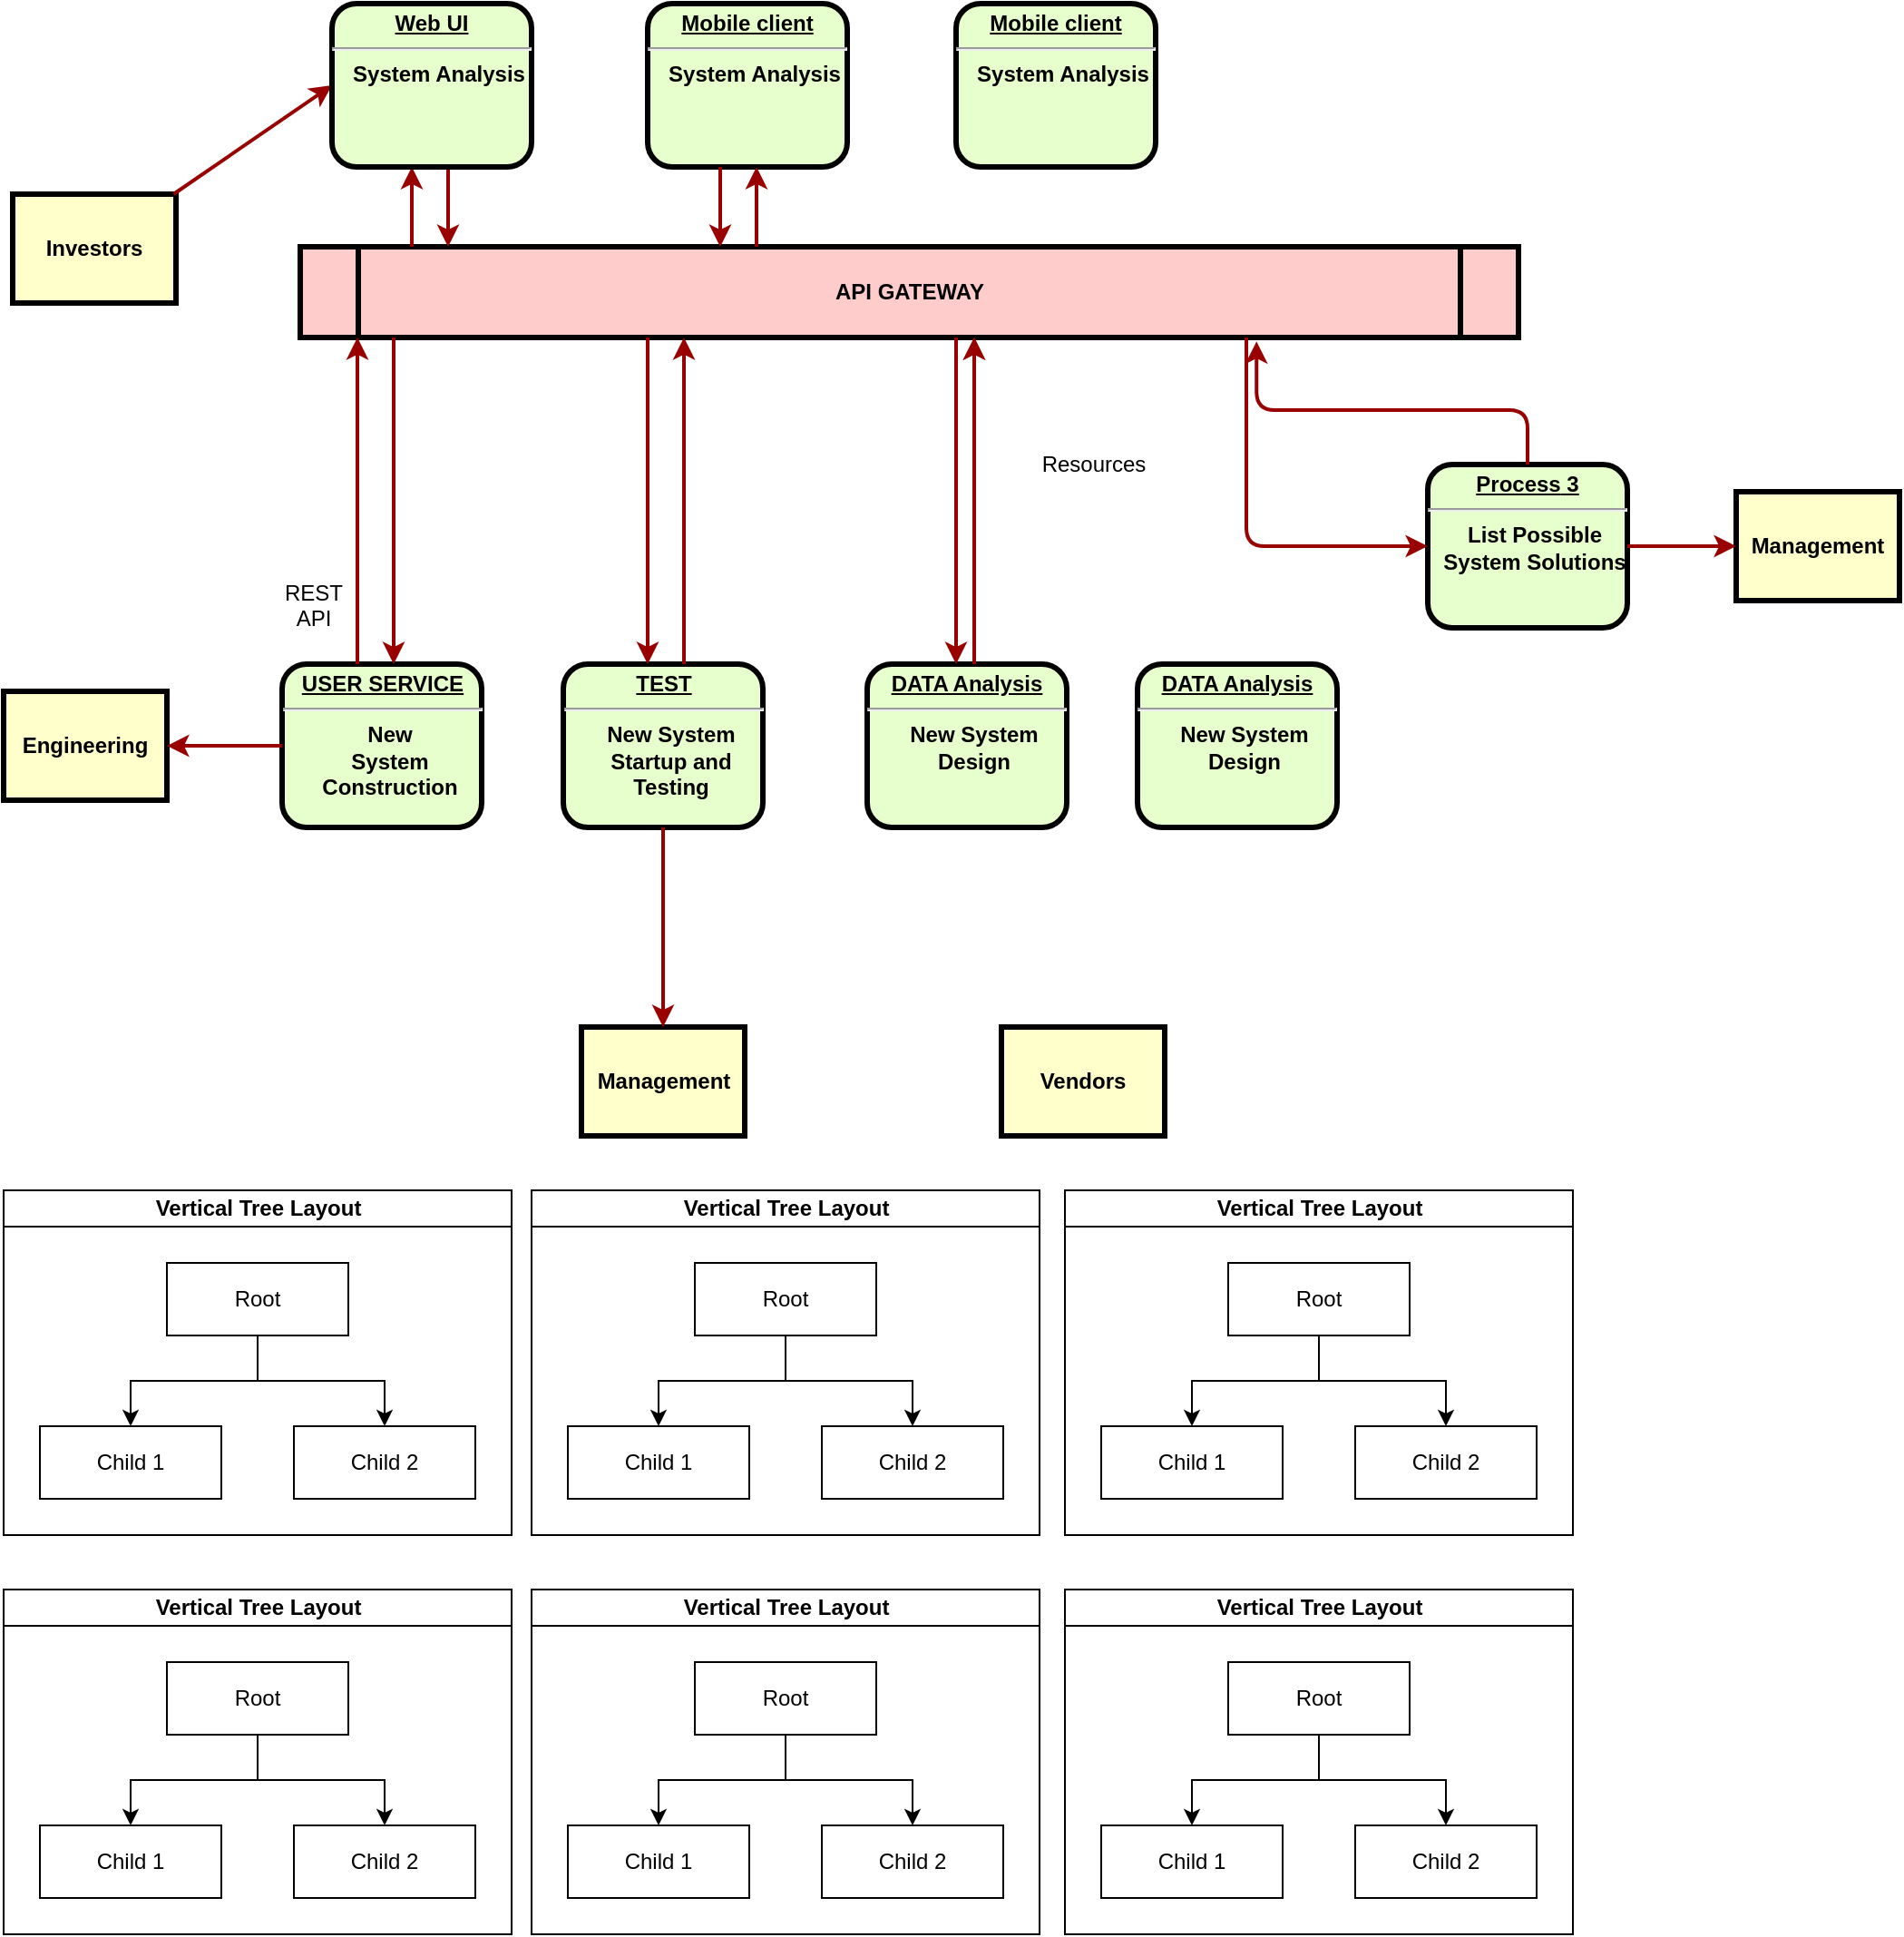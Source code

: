 <mxfile version="13.6.4" type="github">
  <diagram name="Page-1" id="c7558073-3199-34d8-9f00-42111426c3f3">
    <mxGraphModel dx="1180" dy="662" grid="1" gridSize="10" guides="1" tooltips="1" connect="1" arrows="1" fold="1" page="1" pageScale="1" pageWidth="826" pageHeight="1169" background="#ffffff" math="0" shadow="0">
      <root>
        <mxCell id="0" />
        <mxCell id="1" parent="0" />
        <mxCell id="4" value="Investors" style="whiteSpace=wrap;align=center;verticalAlign=middle;fontStyle=1;strokeWidth=3;fillColor=#FFFFCC" parent="1" vertex="1">
          <mxGeometry x="40" y="251" width="90" height="60" as="geometry" />
        </mxCell>
        <mxCell id="5" value="API GATEWAY" style="shape=process;whiteSpace=wrap;align=center;verticalAlign=middle;size=0.048;fontStyle=1;strokeWidth=3;fillColor=#FFCCCC" parent="1" vertex="1">
          <mxGeometry x="198.5" y="280" width="671.5" height="50" as="geometry" />
        </mxCell>
        <mxCell id="6" value="&lt;p style=&quot;margin: 0px ; margin-top: 4px ; text-align: center ; text-decoration: underline&quot;&gt;&lt;strong&gt;Mobile client&lt;/strong&gt;&lt;/p&gt;&lt;hr&gt;&lt;p style=&quot;margin: 0px ; margin-left: 8px&quot;&gt;System Analysis&lt;/p&gt;" style="verticalAlign=middle;align=center;overflow=fill;fontSize=12;fontFamily=Helvetica;html=1;rounded=1;fontStyle=1;strokeWidth=3;fillColor=#E6FFCC" parent="1" vertex="1">
          <mxGeometry x="390" y="146" width="110" height="90" as="geometry" />
        </mxCell>
        <mxCell id="7" value="&lt;p style=&quot;margin: 0px; margin-top: 4px; text-align: center; text-decoration: underline;&quot;&gt;&lt;strong&gt;&lt;strong&gt;Process&lt;/strong&gt; 3&lt;br /&gt;&lt;/strong&gt;&lt;/p&gt;&lt;hr /&gt;&lt;p style=&quot;margin: 0px; margin-left: 8px;&quot;&gt;List Possible&lt;/p&gt;&lt;p style=&quot;margin: 0px; margin-left: 8px;&quot;&gt;System Solutions&lt;/p&gt;" style="verticalAlign=middle;align=center;overflow=fill;fontSize=12;fontFamily=Helvetica;html=1;rounded=1;fontStyle=1;strokeWidth=3;fillColor=#E6FFCC" parent="1" vertex="1">
          <mxGeometry x="820" y="400" width="110" height="90" as="geometry" />
        </mxCell>
        <mxCell id="9" value="&lt;p style=&quot;margin: 0px ; margin-top: 4px ; text-align: center ; text-decoration: underline&quot;&gt;&lt;strong&gt;DATA Analysis&lt;/strong&gt;&lt;/p&gt;&lt;hr&gt;&lt;p style=&quot;margin: 0px ; margin-left: 8px&quot;&gt;New System&lt;/p&gt;&lt;p style=&quot;margin: 0px ; margin-left: 8px&quot;&gt;Design&lt;/p&gt;" style="verticalAlign=middle;align=center;overflow=fill;fontSize=12;fontFamily=Helvetica;html=1;rounded=1;fontStyle=1;strokeWidth=3;fillColor=#E6FFCC" parent="1" vertex="1">
          <mxGeometry x="511" y="510" width="110" height="90" as="geometry" />
        </mxCell>
        <mxCell id="10" value="&lt;p style=&quot;margin: 0px ; margin-top: 4px ; text-align: center ; text-decoration: underline&quot;&gt;&lt;strong&gt;USER SERVICE&lt;/strong&gt;&lt;/p&gt;&lt;hr&gt;&lt;p style=&quot;margin: 0px ; margin-left: 8px&quot;&gt;New&lt;/p&gt;&lt;p style=&quot;margin: 0px ; margin-left: 8px&quot;&gt;System&lt;/p&gt;&lt;p style=&quot;margin: 0px ; margin-left: 8px&quot;&gt;Construction&lt;/p&gt;" style="verticalAlign=middle;align=center;overflow=fill;fontSize=12;fontFamily=Helvetica;html=1;rounded=1;fontStyle=1;strokeWidth=3;fillColor=#E6FFCC" parent="1" vertex="1">
          <mxGeometry x="188.5" y="510" width="110" height="90" as="geometry" />
        </mxCell>
        <mxCell id="12" value="Management" style="whiteSpace=wrap;align=center;verticalAlign=middle;fontStyle=1;strokeWidth=3;fillColor=#FFFFCC" parent="1" vertex="1">
          <mxGeometry x="990" y="415" width="90" height="60" as="geometry" />
        </mxCell>
        <mxCell id="13" value="Management" style="whiteSpace=wrap;align=center;verticalAlign=middle;fontStyle=1;strokeWidth=3;fillColor=#FFFFCC" parent="1" vertex="1">
          <mxGeometry x="353.5" y="710" width="90" height="60" as="geometry" />
        </mxCell>
        <mxCell id="14" value="Engineering" style="whiteSpace=wrap;align=center;verticalAlign=middle;fontStyle=1;strokeWidth=3;fillColor=#FFFFCC" parent="1" vertex="1">
          <mxGeometry x="35.0" y="525.0" width="90" height="60" as="geometry" />
        </mxCell>
        <mxCell id="15" value="Vendors" style="whiteSpace=wrap;align=center;verticalAlign=middle;fontStyle=1;strokeWidth=3;fillColor=#FFFFCC" parent="1" vertex="1">
          <mxGeometry x="585.0" y="710" width="90" height="60" as="geometry" />
        </mxCell>
        <mxCell id="37" value="" style="edgeStyle=none;noEdgeStyle=1;strokeColor=#990000;strokeWidth=2;entryX=0;entryY=0.5;entryDx=0;entryDy=0;" parent="1" source="4" target="MRv741z08kMAwNtviTka-96" edge="1">
          <mxGeometry width="100" height="100" relative="1" as="geometry">
            <mxPoint x="280" y="190" as="sourcePoint" />
            <mxPoint x="233.5" y="215.324" as="targetPoint" />
          </mxGeometry>
        </mxCell>
        <mxCell id="11" value="&lt;p style=&quot;margin: 0px ; margin-top: 4px ; text-align: center ; text-decoration: underline&quot;&gt;&lt;strong&gt;TEST&lt;/strong&gt;&lt;/p&gt;&lt;hr&gt;&lt;p style=&quot;margin: 0px ; margin-left: 8px&quot;&gt;New System&lt;/p&gt;&lt;p style=&quot;margin: 0px ; margin-left: 8px&quot;&gt;Startup and&lt;/p&gt;&lt;p style=&quot;margin: 0px ; margin-left: 8px&quot;&gt;Testing&lt;/p&gt;" style="verticalAlign=middle;align=center;overflow=fill;fontSize=12;fontFamily=Helvetica;html=1;rounded=1;fontStyle=1;strokeWidth=3;fillColor=#E6FFCC" parent="1" vertex="1">
          <mxGeometry x="343.5" y="510" width="110" height="90" as="geometry" />
        </mxCell>
        <mxCell id="55" value="" style="edgeStyle=elbowEdgeStyle;elbow=horizontal;strokeColor=#990000;strokeWidth=2" parent="1" source="5" edge="1">
          <mxGeometry width="100" height="100" relative="1" as="geometry">
            <mxPoint x="50" y="530" as="sourcePoint" />
            <mxPoint x="260" y="236" as="targetPoint" />
            <Array as="points">
              <mxPoint x="260" y="280" />
            </Array>
          </mxGeometry>
        </mxCell>
        <mxCell id="56" value="" style="edgeStyle=elbowEdgeStyle;elbow=horizontal;strokeColor=#990000;strokeWidth=2" parent="1" target="5" edge="1">
          <mxGeometry width="100" height="100" relative="1" as="geometry">
            <mxPoint x="280" y="236" as="sourcePoint" />
            <mxPoint x="150" y="400" as="targetPoint" />
            <Array as="points">
              <mxPoint x="280" y="290" />
            </Array>
          </mxGeometry>
        </mxCell>
        <mxCell id="58" value="" style="edgeStyle=elbowEdgeStyle;elbow=horizontal;strokeColor=#990000;strokeWidth=2" parent="1" source="5" target="6" edge="1">
          <mxGeometry width="100" height="100" relative="1" as="geometry">
            <mxPoint x="380" y="370" as="sourcePoint" />
            <mxPoint x="480" y="270" as="targetPoint" />
            <Array as="points">
              <mxPoint x="450" y="260" />
              <mxPoint x="460" y="250" />
              <mxPoint x="430" y="260" />
            </Array>
          </mxGeometry>
        </mxCell>
        <mxCell id="59" value="" style="edgeStyle=elbowEdgeStyle;elbow=horizontal;strokeColor=#990000;strokeWidth=2" parent="1" source="6" target="5" edge="1">
          <mxGeometry width="100" height="100" relative="1" as="geometry">
            <mxPoint x="350" y="370" as="sourcePoint" />
            <mxPoint x="450" y="270" as="targetPoint" />
            <Array as="points">
              <mxPoint x="430" y="250" />
              <mxPoint x="460" y="320" />
            </Array>
          </mxGeometry>
        </mxCell>
        <mxCell id="67" value="" style="edgeStyle=elbowEdgeStyle;elbow=horizontal;strokeColor=#990000;strokeWidth=2" parent="1" source="7" target="12" edge="1">
          <mxGeometry width="100" height="100" relative="1" as="geometry">
            <mxPoint x="660.0" y="360" as="sourcePoint" />
            <mxPoint x="760.0" y="260" as="targetPoint" />
          </mxGeometry>
        </mxCell>
        <mxCell id="68" value="" style="edgeStyle=elbowEdgeStyle;elbow=horizontal;strokeColor=#990000;strokeWidth=2" parent="1" target="5" edge="1">
          <mxGeometry width="100" height="100" relative="1" as="geometry">
            <mxPoint x="570" y="331" as="sourcePoint" />
            <mxPoint x="510" y="250" as="targetPoint" />
            <Array as="points">
              <mxPoint x="570" y="360" />
            </Array>
          </mxGeometry>
        </mxCell>
        <mxCell id="73" value="" style="edgeStyle=elbowEdgeStyle;elbow=vertical;strokeColor=#990000;strokeWidth=2;entryX=0.785;entryY=1.043;entryDx=0;entryDy=0;entryPerimeter=0;" parent="1" source="7" target="5" edge="1">
          <mxGeometry width="100" height="100" relative="1" as="geometry">
            <mxPoint x="460" y="500" as="sourcePoint" />
            <mxPoint x="560" y="400" as="targetPoint" />
            <Array as="points">
              <mxPoint x="660" y="370" />
              <mxPoint x="470" y="410" />
              <mxPoint x="650" y="430" />
            </Array>
          </mxGeometry>
        </mxCell>
        <mxCell id="74" value="Resources" style="text;spacingTop=-5;align=center" parent="1" vertex="1">
          <mxGeometry x="621" y="391.0" width="30" height="20" as="geometry" />
        </mxCell>
        <mxCell id="76" value="" style="edgeStyle=elbowEdgeStyle;elbow=horizontal;strokeColor=#990000;strokeWidth=2" parent="1" source="9" target="5" edge="1">
          <mxGeometry width="100" height="100" relative="1" as="geometry">
            <mxPoint x="420" y="580" as="sourcePoint" />
            <mxPoint x="520" y="480" as="targetPoint" />
            <Array as="points">
              <mxPoint x="570" y="470" />
            </Array>
          </mxGeometry>
        </mxCell>
        <mxCell id="77" value="" style="edgeStyle=elbowEdgeStyle;elbow=horizontal;strokeColor=#990000;strokeWidth=2" parent="1" source="5" target="9" edge="1">
          <mxGeometry width="100" height="100" relative="1" as="geometry">
            <mxPoint x="400" y="590" as="sourcePoint" />
            <mxPoint x="500" y="490" as="targetPoint" />
            <Array as="points">
              <mxPoint x="560" y="480" />
            </Array>
          </mxGeometry>
        </mxCell>
        <mxCell id="83" value="" style="edgeStyle=elbowEdgeStyle;elbow=horizontal;strokeColor=#990000;strokeWidth=2" parent="1" source="11" target="13" edge="1">
          <mxGeometry width="100" height="100" relative="1" as="geometry">
            <mxPoint x="200" y="660.0" as="sourcePoint" />
            <mxPoint x="230.0" y="650" as="targetPoint" />
          </mxGeometry>
        </mxCell>
        <mxCell id="87" value="" style="edgeStyle=elbowEdgeStyle;elbow=vertical;strokeColor=#990000;strokeWidth=2" parent="1" source="10" target="14" edge="1">
          <mxGeometry width="100" height="100" relative="1" as="geometry">
            <mxPoint x="70" y="740" as="sourcePoint" />
            <mxPoint x="170" y="640" as="targetPoint" />
          </mxGeometry>
        </mxCell>
        <mxCell id="88" value="" style="edgeStyle=elbowEdgeStyle;elbow=horizontal;strokeColor=#990000;strokeWidth=2" parent="1" source="5" target="11" edge="1">
          <mxGeometry width="100" height="100" relative="1" as="geometry">
            <mxPoint x="50" y="500" as="sourcePoint" />
            <mxPoint x="150" y="400" as="targetPoint" />
            <Array as="points">
              <mxPoint x="390" y="470" />
            </Array>
          </mxGeometry>
        </mxCell>
        <mxCell id="89" value="" style="edgeStyle=elbowEdgeStyle;elbow=horizontal;strokeColor=#990000;strokeWidth=2" parent="1" source="11" target="5" edge="1">
          <mxGeometry width="100" height="100" relative="1" as="geometry">
            <mxPoint x="60.0" y="510" as="sourcePoint" />
            <mxPoint x="160.0" y="410" as="targetPoint" />
            <Array as="points">
              <mxPoint x="410" y="470" />
            </Array>
          </mxGeometry>
        </mxCell>
        <mxCell id="91" value="REST&#xa;API&#xa;" style="text;spacingTop=-5;align=center" parent="1" vertex="1">
          <mxGeometry x="186" y="462" width="40" height="19" as="geometry" />
        </mxCell>
        <mxCell id="92" value="" style="edgeStyle=elbowEdgeStyle;elbow=horizontal;strokeColor=#990000;strokeWidth=2" parent="1" source="5" target="10" edge="1">
          <mxGeometry width="100" height="100" relative="1" as="geometry">
            <mxPoint x="30.0" y="500" as="sourcePoint" />
            <mxPoint x="130.0" y="400" as="targetPoint" />
            <Array as="points">
              <mxPoint x="250" y="470" />
            </Array>
          </mxGeometry>
        </mxCell>
        <mxCell id="93" value="" style="edgeStyle=elbowEdgeStyle;elbow=horizontal;strokeColor=#990000;strokeWidth=2" parent="1" source="10" target="5" edge="1">
          <mxGeometry width="100" height="100" relative="1" as="geometry">
            <mxPoint x="40" y="510" as="sourcePoint" />
            <mxPoint x="140" y="410" as="targetPoint" />
            <Array as="points">
              <mxPoint x="230" y="470" />
            </Array>
          </mxGeometry>
        </mxCell>
        <mxCell id="MRv741z08kMAwNtviTka-96" value="&lt;p style=&quot;margin: 0px ; margin-top: 4px ; text-align: center ; text-decoration: underline&quot;&gt;&lt;strong&gt;Web UI&lt;/strong&gt;&lt;/p&gt;&lt;hr&gt;&lt;p style=&quot;margin: 0px ; margin-left: 8px&quot;&gt;System Analysis&lt;/p&gt;" style="verticalAlign=middle;align=center;overflow=fill;fontSize=12;fontFamily=Helvetica;html=1;rounded=1;fontStyle=1;strokeWidth=3;fillColor=#E6FFCC" vertex="1" parent="1">
          <mxGeometry x="216" y="146" width="110" height="90" as="geometry" />
        </mxCell>
        <mxCell id="MRv741z08kMAwNtviTka-98" value="&lt;p style=&quot;margin: 0px ; margin-top: 4px ; text-align: center ; text-decoration: underline&quot;&gt;&lt;strong&gt;Mobile client&lt;/strong&gt;&lt;/p&gt;&lt;hr&gt;&lt;p style=&quot;margin: 0px ; margin-left: 8px&quot;&gt;System Analysis&lt;/p&gt;" style="verticalAlign=middle;align=center;overflow=fill;fontSize=12;fontFamily=Helvetica;html=1;rounded=1;fontStyle=1;strokeWidth=3;fillColor=#E6FFCC" vertex="1" parent="1">
          <mxGeometry x="560" y="146" width="110" height="90" as="geometry" />
        </mxCell>
        <mxCell id="MRv741z08kMAwNtviTka-101" value="&lt;p style=&quot;margin: 0px ; margin-top: 4px ; text-align: center ; text-decoration: underline&quot;&gt;&lt;strong&gt;DATA Analysis&lt;/strong&gt;&lt;/p&gt;&lt;hr&gt;&lt;p style=&quot;margin: 0px ; margin-left: 8px&quot;&gt;New System&lt;/p&gt;&lt;p style=&quot;margin: 0px ; margin-left: 8px&quot;&gt;Design&lt;/p&gt;" style="verticalAlign=middle;align=center;overflow=fill;fontSize=12;fontFamily=Helvetica;html=1;rounded=1;fontStyle=1;strokeWidth=3;fillColor=#E6FFCC" vertex="1" parent="1">
          <mxGeometry x="660" y="510" width="110" height="90" as="geometry" />
        </mxCell>
        <mxCell id="MRv741z08kMAwNtviTka-106" value="Vertical Tree Layout" style="swimlane;html=1;startSize=20;horizontal=1;childLayout=treeLayout;horizontalTree=0;resizable=0;containerType=tree;" vertex="1" parent="1">
          <mxGeometry x="35" y="800" width="280" height="190" as="geometry" />
        </mxCell>
        <mxCell id="MRv741z08kMAwNtviTka-107" value="Root" style="whiteSpace=wrap;html=1;" vertex="1" parent="MRv741z08kMAwNtviTka-106">
          <mxGeometry x="90" y="40" width="100" height="40" as="geometry" />
        </mxCell>
        <mxCell id="MRv741z08kMAwNtviTka-108" value="Child 1" style="whiteSpace=wrap;html=1;" vertex="1" parent="MRv741z08kMAwNtviTka-106">
          <mxGeometry x="20" y="130" width="100" height="40" as="geometry" />
        </mxCell>
        <mxCell id="MRv741z08kMAwNtviTka-109" value="" style="edgeStyle=elbowEdgeStyle;elbow=vertical;html=1;rounded=0;" edge="1" parent="MRv741z08kMAwNtviTka-106" source="MRv741z08kMAwNtviTka-107" target="MRv741z08kMAwNtviTka-108">
          <mxGeometry relative="1" as="geometry" />
        </mxCell>
        <mxCell id="MRv741z08kMAwNtviTka-110" value="Child 2" style="whiteSpace=wrap;html=1;" vertex="1" parent="MRv741z08kMAwNtviTka-106">
          <mxGeometry x="160" y="130" width="100" height="40" as="geometry" />
        </mxCell>
        <mxCell id="MRv741z08kMAwNtviTka-111" value="" style="edgeStyle=elbowEdgeStyle;elbow=vertical;html=1;rounded=0;" edge="1" parent="MRv741z08kMAwNtviTka-106" source="MRv741z08kMAwNtviTka-107" target="MRv741z08kMAwNtviTka-110">
          <mxGeometry relative="1" as="geometry" />
        </mxCell>
        <mxCell id="MRv741z08kMAwNtviTka-112" value="Vertical Tree Layout" style="swimlane;html=1;startSize=20;horizontal=1;childLayout=treeLayout;horizontalTree=0;resizable=0;containerType=tree;" vertex="1" parent="1">
          <mxGeometry x="326" y="800" width="280" height="190" as="geometry">
            <mxRectangle x="326" y="800" width="150" height="20" as="alternateBounds" />
          </mxGeometry>
        </mxCell>
        <mxCell id="MRv741z08kMAwNtviTka-113" value="Root" style="whiteSpace=wrap;html=1;" vertex="1" parent="MRv741z08kMAwNtviTka-112">
          <mxGeometry x="90" y="40" width="100" height="40" as="geometry" />
        </mxCell>
        <mxCell id="MRv741z08kMAwNtviTka-114" value="Child 1" style="whiteSpace=wrap;html=1;" vertex="1" parent="MRv741z08kMAwNtviTka-112">
          <mxGeometry x="20" y="130" width="100" height="40" as="geometry" />
        </mxCell>
        <mxCell id="MRv741z08kMAwNtviTka-115" value="" style="edgeStyle=elbowEdgeStyle;elbow=vertical;html=1;rounded=0;" edge="1" parent="MRv741z08kMAwNtviTka-112" source="MRv741z08kMAwNtviTka-113" target="MRv741z08kMAwNtviTka-114">
          <mxGeometry relative="1" as="geometry" />
        </mxCell>
        <mxCell id="MRv741z08kMAwNtviTka-116" value="Child 2" style="whiteSpace=wrap;html=1;" vertex="1" parent="MRv741z08kMAwNtviTka-112">
          <mxGeometry x="160" y="130" width="100" height="40" as="geometry" />
        </mxCell>
        <mxCell id="MRv741z08kMAwNtviTka-117" value="" style="edgeStyle=elbowEdgeStyle;elbow=vertical;html=1;rounded=0;" edge="1" parent="MRv741z08kMAwNtviTka-112" source="MRv741z08kMAwNtviTka-113" target="MRv741z08kMAwNtviTka-116">
          <mxGeometry relative="1" as="geometry" />
        </mxCell>
        <mxCell id="MRv741z08kMAwNtviTka-118" value="Vertical Tree Layout" style="swimlane;html=1;startSize=20;horizontal=1;childLayout=treeLayout;horizontalTree=0;resizable=0;containerType=tree;" vertex="1" parent="1">
          <mxGeometry x="620" y="800" width="280" height="190" as="geometry" />
        </mxCell>
        <mxCell id="MRv741z08kMAwNtviTka-119" value="Root" style="whiteSpace=wrap;html=1;" vertex="1" parent="MRv741z08kMAwNtviTka-118">
          <mxGeometry x="90" y="40" width="100" height="40" as="geometry" />
        </mxCell>
        <mxCell id="MRv741z08kMAwNtviTka-120" value="Child 1" style="whiteSpace=wrap;html=1;" vertex="1" parent="MRv741z08kMAwNtviTka-118">
          <mxGeometry x="20" y="130" width="100" height="40" as="geometry" />
        </mxCell>
        <mxCell id="MRv741z08kMAwNtviTka-121" value="" style="edgeStyle=elbowEdgeStyle;elbow=vertical;html=1;rounded=0;" edge="1" parent="MRv741z08kMAwNtviTka-118" source="MRv741z08kMAwNtviTka-119" target="MRv741z08kMAwNtviTka-120">
          <mxGeometry relative="1" as="geometry" />
        </mxCell>
        <mxCell id="MRv741z08kMAwNtviTka-122" value="Child 2" style="whiteSpace=wrap;html=1;" vertex="1" parent="MRv741z08kMAwNtviTka-118">
          <mxGeometry x="160" y="130" width="100" height="40" as="geometry" />
        </mxCell>
        <mxCell id="MRv741z08kMAwNtviTka-123" value="" style="edgeStyle=elbowEdgeStyle;elbow=vertical;html=1;rounded=0;" edge="1" parent="MRv741z08kMAwNtviTka-118" source="MRv741z08kMAwNtviTka-119" target="MRv741z08kMAwNtviTka-122">
          <mxGeometry relative="1" as="geometry" />
        </mxCell>
        <mxCell id="MRv741z08kMAwNtviTka-130" value="Vertical Tree Layout" style="swimlane;html=1;startSize=20;horizontal=1;childLayout=treeLayout;horizontalTree=0;resizable=0;containerType=tree;" vertex="1" parent="1">
          <mxGeometry x="35" y="1020" width="280" height="190" as="geometry" />
        </mxCell>
        <mxCell id="MRv741z08kMAwNtviTka-131" value="Root" style="whiteSpace=wrap;html=1;" vertex="1" parent="MRv741z08kMAwNtviTka-130">
          <mxGeometry x="90" y="40" width="100" height="40" as="geometry" />
        </mxCell>
        <mxCell id="MRv741z08kMAwNtviTka-132" value="Child 1" style="whiteSpace=wrap;html=1;" vertex="1" parent="MRv741z08kMAwNtviTka-130">
          <mxGeometry x="20" y="130" width="100" height="40" as="geometry" />
        </mxCell>
        <mxCell id="MRv741z08kMAwNtviTka-133" value="" style="edgeStyle=elbowEdgeStyle;elbow=vertical;html=1;rounded=0;" edge="1" parent="MRv741z08kMAwNtviTka-130" source="MRv741z08kMAwNtviTka-131" target="MRv741z08kMAwNtviTka-132">
          <mxGeometry relative="1" as="geometry" />
        </mxCell>
        <mxCell id="MRv741z08kMAwNtviTka-134" value="Child 2" style="whiteSpace=wrap;html=1;" vertex="1" parent="MRv741z08kMAwNtviTka-130">
          <mxGeometry x="160" y="130" width="100" height="40" as="geometry" />
        </mxCell>
        <mxCell id="MRv741z08kMAwNtviTka-135" value="" style="edgeStyle=elbowEdgeStyle;elbow=vertical;html=1;rounded=0;" edge="1" parent="MRv741z08kMAwNtviTka-130" source="MRv741z08kMAwNtviTka-131" target="MRv741z08kMAwNtviTka-134">
          <mxGeometry relative="1" as="geometry" />
        </mxCell>
        <mxCell id="MRv741z08kMAwNtviTka-136" value="Vertical Tree Layout" style="swimlane;html=1;startSize=20;horizontal=1;childLayout=treeLayout;horizontalTree=0;resizable=0;containerType=tree;" vertex="1" parent="1">
          <mxGeometry x="326" y="1020" width="280" height="190" as="geometry" />
        </mxCell>
        <mxCell id="MRv741z08kMAwNtviTka-137" value="Root" style="whiteSpace=wrap;html=1;" vertex="1" parent="MRv741z08kMAwNtviTka-136">
          <mxGeometry x="90" y="40" width="100" height="40" as="geometry" />
        </mxCell>
        <mxCell id="MRv741z08kMAwNtviTka-138" value="Child 1" style="whiteSpace=wrap;html=1;" vertex="1" parent="MRv741z08kMAwNtviTka-136">
          <mxGeometry x="20" y="130" width="100" height="40" as="geometry" />
        </mxCell>
        <mxCell id="MRv741z08kMAwNtviTka-139" value="" style="edgeStyle=elbowEdgeStyle;elbow=vertical;html=1;rounded=0;" edge="1" parent="MRv741z08kMAwNtviTka-136" source="MRv741z08kMAwNtviTka-137" target="MRv741z08kMAwNtviTka-138">
          <mxGeometry relative="1" as="geometry" />
        </mxCell>
        <mxCell id="MRv741z08kMAwNtviTka-140" value="Child 2" style="whiteSpace=wrap;html=1;" vertex="1" parent="MRv741z08kMAwNtviTka-136">
          <mxGeometry x="160" y="130" width="100" height="40" as="geometry" />
        </mxCell>
        <mxCell id="MRv741z08kMAwNtviTka-141" value="" style="edgeStyle=elbowEdgeStyle;elbow=vertical;html=1;rounded=0;" edge="1" parent="MRv741z08kMAwNtviTka-136" source="MRv741z08kMAwNtviTka-137" target="MRv741z08kMAwNtviTka-140">
          <mxGeometry relative="1" as="geometry" />
        </mxCell>
        <mxCell id="MRv741z08kMAwNtviTka-142" value="Vertical Tree Layout" style="swimlane;html=1;startSize=20;horizontal=1;childLayout=treeLayout;horizontalTree=0;resizable=0;containerType=tree;" vertex="1" parent="1">
          <mxGeometry x="620" y="1020" width="280" height="190" as="geometry" />
        </mxCell>
        <mxCell id="MRv741z08kMAwNtviTka-143" value="Root" style="whiteSpace=wrap;html=1;" vertex="1" parent="MRv741z08kMAwNtviTka-142">
          <mxGeometry x="90" y="40" width="100" height="40" as="geometry" />
        </mxCell>
        <mxCell id="MRv741z08kMAwNtviTka-144" value="Child 1" style="whiteSpace=wrap;html=1;" vertex="1" parent="MRv741z08kMAwNtviTka-142">
          <mxGeometry x="20" y="130" width="100" height="40" as="geometry" />
        </mxCell>
        <mxCell id="MRv741z08kMAwNtviTka-145" value="" style="edgeStyle=elbowEdgeStyle;elbow=vertical;html=1;rounded=0;" edge="1" parent="MRv741z08kMAwNtviTka-142" source="MRv741z08kMAwNtviTka-143" target="MRv741z08kMAwNtviTka-144">
          <mxGeometry relative="1" as="geometry" />
        </mxCell>
        <mxCell id="MRv741z08kMAwNtviTka-146" value="Child 2" style="whiteSpace=wrap;html=1;" vertex="1" parent="MRv741z08kMAwNtviTka-142">
          <mxGeometry x="160" y="130" width="100" height="40" as="geometry" />
        </mxCell>
        <mxCell id="MRv741z08kMAwNtviTka-147" value="" style="edgeStyle=elbowEdgeStyle;elbow=vertical;html=1;rounded=0;" edge="1" parent="MRv741z08kMAwNtviTka-142" source="MRv741z08kMAwNtviTka-143" target="MRv741z08kMAwNtviTka-146">
          <mxGeometry relative="1" as="geometry" />
        </mxCell>
        <mxCell id="MRv741z08kMAwNtviTka-156" value="" style="edgeStyle=elbowEdgeStyle;elbow=horizontal;strokeColor=#990000;strokeWidth=2;entryX=0;entryY=0.5;entryDx=0;entryDy=0;" edge="1" parent="1" target="7">
          <mxGeometry width="100" height="100" relative="1" as="geometry">
            <mxPoint x="720" y="330" as="sourcePoint" />
            <mxPoint x="720" y="510" as="targetPoint" />
            <Array as="points">
              <mxPoint x="720" y="480" />
            </Array>
          </mxGeometry>
        </mxCell>
      </root>
    </mxGraphModel>
  </diagram>
</mxfile>
